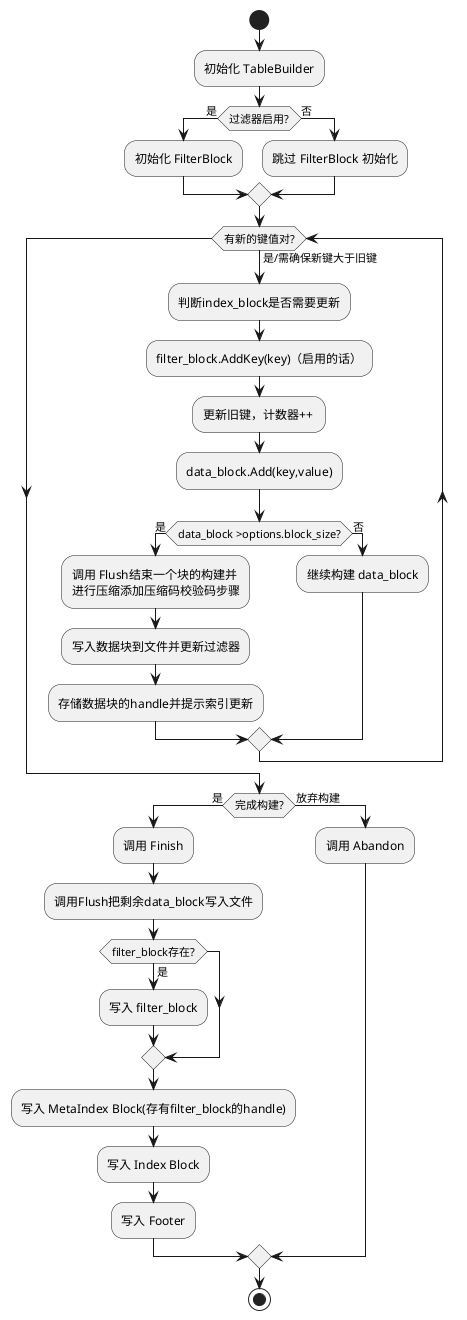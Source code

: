 @startuml TableBuilder
start

:初始化 TableBuilder;
if (过滤器启用?) then (是)
    :初始化 FilterBlock;
else (否)
    :跳过 FilterBlock 初始化;
endif

while (有新的键值对?) is (是/需确保新键大于旧键)
    :判断index_block是否需要更新;
    :filter_block.AddKey(key)（启用的话）;
    :更新旧键，计数器++ ;
    :data_block.Add(key,value);
    if (data_block >options.block_size?) then (是)
        :调用 Flush结束一个块的构建并
        进行压缩添加压缩码校验码步骤;
        :写入数据块到文件并更新过滤器;
        :存储数据块的handle并提示索引更新;
    else (否)
        :继续构建 data_block;
    endif
endwhile

if (完成构建?) then (是)
    :调用 Finish;
    :调用Flush把剩余data_block写入文件;
    if (filter_block存在?) then (是)
        :写入 filter_block;
    endif
    :写入 MetaIndex Block(存有filter_block的handle);
    :写入 Index Block;
    :写入 Footer;
else (放弃构建)
    :调用 Abandon;
endif

stop
@enduml
